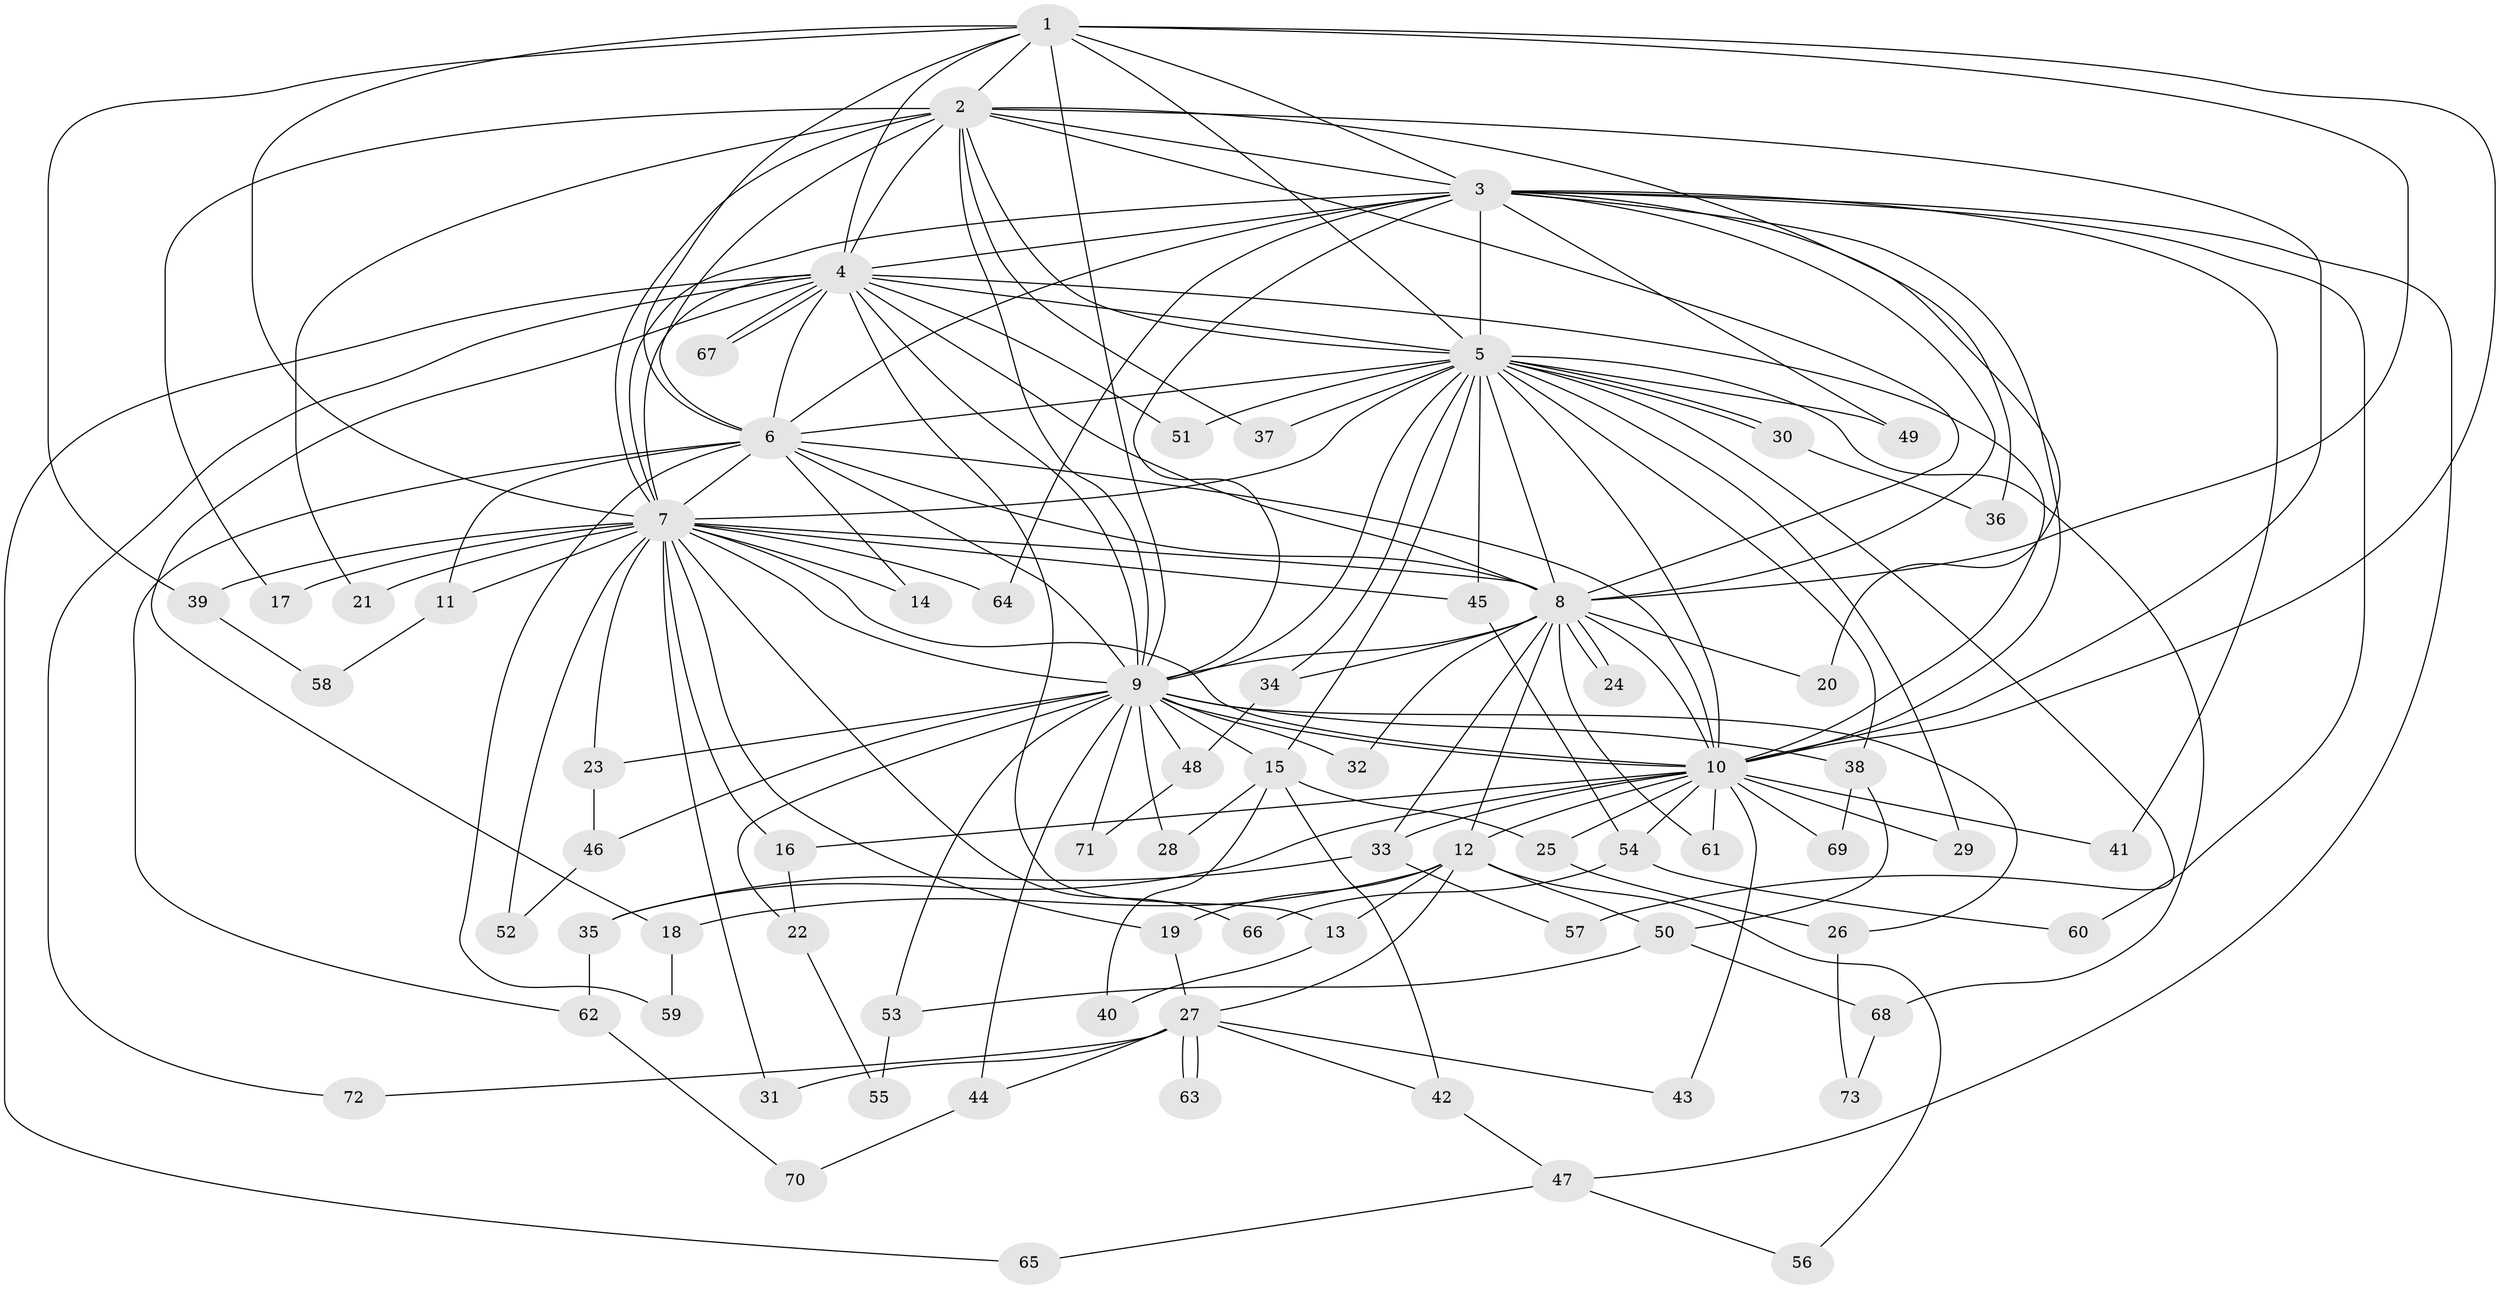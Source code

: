 // coarse degree distribution, {15: 0.045454545454545456, 7: 0.045454545454545456, 2: 0.18181818181818182, 10: 0.09090909090909091, 11: 0.045454545454545456, 4: 0.13636363636363635, 9: 0.045454545454545456, 1: 0.13636363636363635, 13: 0.045454545454545456, 3: 0.045454545454545456, 6: 0.09090909090909091, 12: 0.045454545454545456, 5: 0.045454545454545456}
// Generated by graph-tools (version 1.1) at 2025/36/03/04/25 23:36:18]
// undirected, 73 vertices, 171 edges
graph export_dot {
  node [color=gray90,style=filled];
  1;
  2;
  3;
  4;
  5;
  6;
  7;
  8;
  9;
  10;
  11;
  12;
  13;
  14;
  15;
  16;
  17;
  18;
  19;
  20;
  21;
  22;
  23;
  24;
  25;
  26;
  27;
  28;
  29;
  30;
  31;
  32;
  33;
  34;
  35;
  36;
  37;
  38;
  39;
  40;
  41;
  42;
  43;
  44;
  45;
  46;
  47;
  48;
  49;
  50;
  51;
  52;
  53;
  54;
  55;
  56;
  57;
  58;
  59;
  60;
  61;
  62;
  63;
  64;
  65;
  66;
  67;
  68;
  69;
  70;
  71;
  72;
  73;
  1 -- 2;
  1 -- 3;
  1 -- 4;
  1 -- 5;
  1 -- 6;
  1 -- 7;
  1 -- 8;
  1 -- 9;
  1 -- 10;
  1 -- 39;
  2 -- 3;
  2 -- 4;
  2 -- 5;
  2 -- 6;
  2 -- 7;
  2 -- 8;
  2 -- 9;
  2 -- 10;
  2 -- 17;
  2 -- 21;
  2 -- 36;
  2 -- 37;
  3 -- 4;
  3 -- 5;
  3 -- 6;
  3 -- 7;
  3 -- 8;
  3 -- 9;
  3 -- 10;
  3 -- 20;
  3 -- 41;
  3 -- 47;
  3 -- 49;
  3 -- 60;
  3 -- 64;
  4 -- 5;
  4 -- 6;
  4 -- 7;
  4 -- 8;
  4 -- 9;
  4 -- 10;
  4 -- 13;
  4 -- 18;
  4 -- 51;
  4 -- 65;
  4 -- 67;
  4 -- 67;
  4 -- 72;
  5 -- 6;
  5 -- 7;
  5 -- 8;
  5 -- 9;
  5 -- 10;
  5 -- 15;
  5 -- 29;
  5 -- 30;
  5 -- 30;
  5 -- 34;
  5 -- 37;
  5 -- 38;
  5 -- 45;
  5 -- 49;
  5 -- 51;
  5 -- 57;
  5 -- 68;
  6 -- 7;
  6 -- 8;
  6 -- 9;
  6 -- 10;
  6 -- 11;
  6 -- 14;
  6 -- 59;
  6 -- 62;
  7 -- 8;
  7 -- 9;
  7 -- 10;
  7 -- 11;
  7 -- 14;
  7 -- 16;
  7 -- 17;
  7 -- 19;
  7 -- 21;
  7 -- 23;
  7 -- 31;
  7 -- 39;
  7 -- 45;
  7 -- 52;
  7 -- 64;
  7 -- 66;
  8 -- 9;
  8 -- 10;
  8 -- 12;
  8 -- 20;
  8 -- 24;
  8 -- 24;
  8 -- 32;
  8 -- 33;
  8 -- 34;
  8 -- 61;
  9 -- 10;
  9 -- 15;
  9 -- 22;
  9 -- 23;
  9 -- 26;
  9 -- 28;
  9 -- 32;
  9 -- 38;
  9 -- 44;
  9 -- 46;
  9 -- 48;
  9 -- 53;
  9 -- 71;
  10 -- 12;
  10 -- 16;
  10 -- 25;
  10 -- 29;
  10 -- 33;
  10 -- 35;
  10 -- 41;
  10 -- 43;
  10 -- 54;
  10 -- 61;
  10 -- 69;
  11 -- 58;
  12 -- 13;
  12 -- 18;
  12 -- 19;
  12 -- 27;
  12 -- 50;
  12 -- 56;
  13 -- 40;
  15 -- 25;
  15 -- 28;
  15 -- 40;
  15 -- 42;
  16 -- 22;
  18 -- 59;
  19 -- 27;
  22 -- 55;
  23 -- 46;
  25 -- 26;
  26 -- 73;
  27 -- 31;
  27 -- 42;
  27 -- 43;
  27 -- 44;
  27 -- 63;
  27 -- 63;
  27 -- 72;
  30 -- 36;
  33 -- 35;
  33 -- 57;
  34 -- 48;
  35 -- 62;
  38 -- 50;
  38 -- 69;
  39 -- 58;
  42 -- 47;
  44 -- 70;
  45 -- 54;
  46 -- 52;
  47 -- 56;
  47 -- 65;
  48 -- 71;
  50 -- 53;
  50 -- 68;
  53 -- 55;
  54 -- 60;
  54 -- 66;
  62 -- 70;
  68 -- 73;
}
